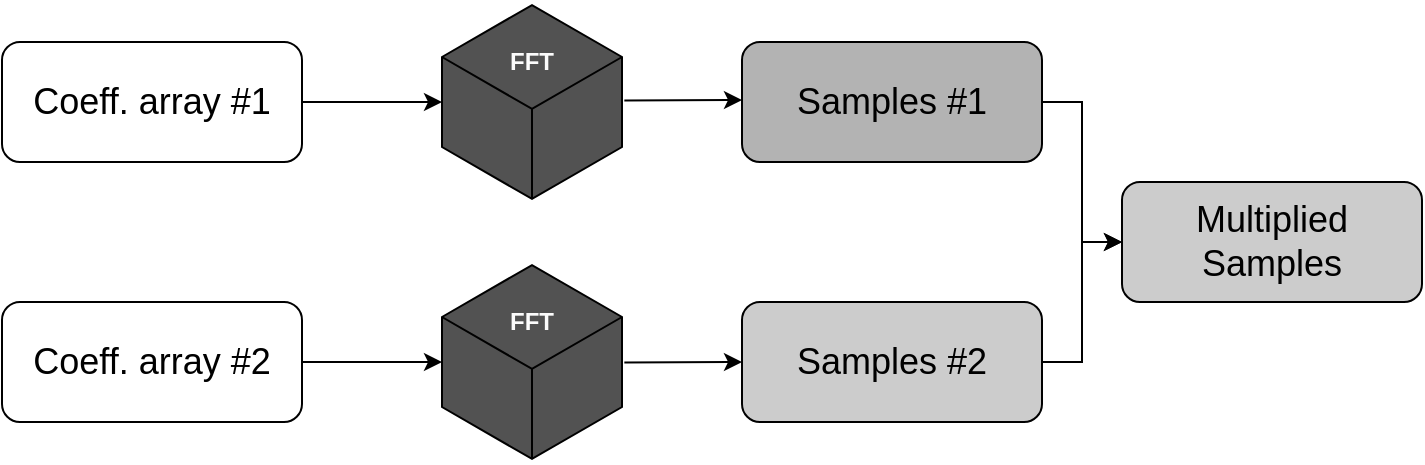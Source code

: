 <mxfile version="12.1.3" pages="1"><diagram id="0j_b0lMVDEC5WR6YV1il" name="Page-1"><mxGraphModel dx="1373" dy="528" grid="1" gridSize="10" guides="1" tooltips="1" connect="1" arrows="1" fold="1" page="1" pageScale="1" pageWidth="827" pageHeight="1169" math="0" shadow="0"><root><mxCell id="0"/><mxCell id="1" parent="0"/><mxCell id="jzsHW575ZW-lBfG3X_P_-8" value="" style="rounded=1;whiteSpace=wrap;html=1;fillColor=#FFFFFF;" vertex="1" parent="1"><mxGeometry x="30" y="150" width="150" height="60" as="geometry"/></mxCell><mxCell id="jzsHW575ZW-lBfG3X_P_-1" value="" style="html=1;whiteSpace=wrap;aspect=fixed;shape=isoCube;backgroundOutline=1;fillColor=#525252;" vertex="1" parent="1"><mxGeometry x="250" y="130" width="90" height="100" as="geometry"/></mxCell><mxCell id="jzsHW575ZW-lBfG3X_P_-2" value="&lt;font color=&quot;#fcfcfc&quot;&gt;&lt;b&gt;FFT&lt;/b&gt;&lt;/font&gt;" style="text;html=1;strokeColor=none;fillColor=none;align=center;verticalAlign=middle;whiteSpace=wrap;rounded=0;" vertex="1" parent="1"><mxGeometry x="275" y="150" width="40" height="20" as="geometry"/></mxCell><mxCell id="jzsHW575ZW-lBfG3X_P_-4" value="" style="html=1;whiteSpace=wrap;aspect=fixed;shape=isoCube;backgroundOutline=1;fillColor=#525252;" vertex="1" parent="1"><mxGeometry x="250" y="260" width="90" height="100" as="geometry"/></mxCell><mxCell id="jzsHW575ZW-lBfG3X_P_-5" value="&lt;font color=&quot;#fcfcfc&quot;&gt;&lt;b&gt;FFT&lt;/b&gt;&lt;/font&gt;" style="text;html=1;strokeColor=none;fillColor=none;align=center;verticalAlign=middle;whiteSpace=wrap;rounded=0;" vertex="1" parent="1"><mxGeometry x="275" y="280" width="40" height="20" as="geometry"/></mxCell><mxCell id="jzsHW575ZW-lBfG3X_P_-12" style="edgeStyle=orthogonalEdgeStyle;rounded=0;orthogonalLoop=1;jettySize=auto;html=1;exitX=1;exitY=0.5;exitDx=0;exitDy=0;" edge="1" parent="1" source="jzsHW575ZW-lBfG3X_P_-6" target="jzsHW575ZW-lBfG3X_P_-1"><mxGeometry relative="1" as="geometry"/></mxCell><mxCell id="jzsHW575ZW-lBfG3X_P_-6" value="&lt;font style=&quot;font-size: 18px&quot;&gt;Coeff. array #1&lt;/font&gt;" style="text;html=1;strokeColor=none;fillColor=none;align=center;verticalAlign=middle;whiteSpace=wrap;rounded=0;" vertex="1" parent="1"><mxGeometry x="30" y="170" width="150" height="20" as="geometry"/></mxCell><mxCell id="jzsHW575ZW-lBfG3X_P_-7" value="&lt;font style=&quot;font-size: 18px&quot;&gt;Coeff. array #2&lt;/font&gt;" style="text;html=1;strokeColor=none;fillColor=none;align=center;verticalAlign=middle;whiteSpace=wrap;rounded=0;" vertex="1" parent="1"><mxGeometry x="30" y="300" width="150" height="20" as="geometry"/></mxCell><mxCell id="jzsHW575ZW-lBfG3X_P_-9" value="" style="rounded=1;whiteSpace=wrap;html=1;fillColor=#FFFFFF;" vertex="1" parent="1"><mxGeometry x="30" y="280" width="150" height="60" as="geometry"/></mxCell><mxCell id="jzsHW575ZW-lBfG3X_P_-13" style="edgeStyle=orthogonalEdgeStyle;rounded=0;orthogonalLoop=1;jettySize=auto;html=1;exitX=1;exitY=0.5;exitDx=0;exitDy=0;" edge="1" parent="1" source="jzsHW575ZW-lBfG3X_P_-10" target="jzsHW575ZW-lBfG3X_P_-4"><mxGeometry relative="1" as="geometry"/></mxCell><mxCell id="jzsHW575ZW-lBfG3X_P_-10" value="&lt;font style=&quot;font-size: 18px&quot;&gt;Coeff. array #2&lt;/font&gt;" style="text;html=1;strokeColor=none;fillColor=none;align=center;verticalAlign=middle;whiteSpace=wrap;rounded=0;" vertex="1" parent="1"><mxGeometry x="30" y="300" width="150" height="20" as="geometry"/></mxCell><mxCell id="jzsHW575ZW-lBfG3X_P_-14" value="" style="rounded=1;whiteSpace=wrap;html=1;fillColor=#B3B3B3;" vertex="1" parent="1"><mxGeometry x="400" y="150" width="150" height="60" as="geometry"/></mxCell><mxCell id="jzsHW575ZW-lBfG3X_P_-31" style="edgeStyle=orthogonalEdgeStyle;rounded=0;orthogonalLoop=1;jettySize=auto;html=1;exitX=1;exitY=0.5;exitDx=0;exitDy=0;entryX=0;entryY=0.5;entryDx=0;entryDy=0;" edge="1" parent="1" source="jzsHW575ZW-lBfG3X_P_-15" target="jzsHW575ZW-lBfG3X_P_-30"><mxGeometry relative="1" as="geometry"/></mxCell><mxCell id="jzsHW575ZW-lBfG3X_P_-15" value="&lt;span style=&quot;font-size: 18px&quot;&gt;Samples #1&lt;/span&gt;" style="text;html=1;strokeColor=none;fillColor=none;align=center;verticalAlign=middle;whiteSpace=wrap;rounded=0;" vertex="1" parent="1"><mxGeometry x="400" y="170" width="150" height="20" as="geometry"/></mxCell><mxCell id="jzsHW575ZW-lBfG3X_P_-16" value="" style="rounded=1;whiteSpace=wrap;html=1;fillColor=#CCCCCC;" vertex="1" parent="1"><mxGeometry x="400" y="280" width="150" height="60" as="geometry"/></mxCell><mxCell id="jzsHW575ZW-lBfG3X_P_-32" style="edgeStyle=orthogonalEdgeStyle;rounded=0;orthogonalLoop=1;jettySize=auto;html=1;exitX=1;exitY=0.5;exitDx=0;exitDy=0;entryX=0;entryY=0.5;entryDx=0;entryDy=0;" edge="1" parent="1" source="jzsHW575ZW-lBfG3X_P_-17" target="jzsHW575ZW-lBfG3X_P_-30"><mxGeometry relative="1" as="geometry"/></mxCell><mxCell id="jzsHW575ZW-lBfG3X_P_-17" value="&lt;span style=&quot;font-size: 18px&quot;&gt;Samples #2&lt;/span&gt;" style="text;html=1;strokeColor=none;fillColor=none;align=center;verticalAlign=middle;whiteSpace=wrap;rounded=0;" vertex="1" parent="1"><mxGeometry x="400" y="300" width="150" height="20" as="geometry"/></mxCell><mxCell id="jzsHW575ZW-lBfG3X_P_-18" value="" style="endArrow=classic;html=1;exitX=1.013;exitY=0.503;exitDx=0;exitDy=0;exitPerimeter=0;entryX=0;entryY=0.5;entryDx=0;entryDy=0;" edge="1" parent="1" source="jzsHW575ZW-lBfG3X_P_-4" target="jzsHW575ZW-lBfG3X_P_-17"><mxGeometry width="50" height="50" relative="1" as="geometry"><mxPoint x="30" y="430" as="sourcePoint"/><mxPoint x="80" y="380" as="targetPoint"/></mxGeometry></mxCell><mxCell id="jzsHW575ZW-lBfG3X_P_-19" value="" style="endArrow=classic;html=1;exitX=1.013;exitY=0.503;exitDx=0;exitDy=0;exitPerimeter=0;entryX=0;entryY=0.5;entryDx=0;entryDy=0;" edge="1" parent="1"><mxGeometry width="50" height="50" relative="1" as="geometry"><mxPoint x="341.17" y="179.3" as="sourcePoint"/><mxPoint x="400" y="179" as="targetPoint"/></mxGeometry></mxCell><mxCell id="jzsHW575ZW-lBfG3X_P_-29" value="" style="rounded=1;whiteSpace=wrap;html=1;fillColor=#CCCCCC;" vertex="1" parent="1"><mxGeometry x="590" y="220" width="150" height="60" as="geometry"/></mxCell><mxCell id="jzsHW575ZW-lBfG3X_P_-30" value="&lt;span style=&quot;font-size: 18px&quot;&gt;Multiplied Samples&lt;/span&gt;" style="text;html=1;strokeColor=none;fillColor=none;align=center;verticalAlign=middle;whiteSpace=wrap;rounded=0;" vertex="1" parent="1"><mxGeometry x="590" y="240" width="150" height="20" as="geometry"/></mxCell></root></mxGraphModel></diagram></mxfile>